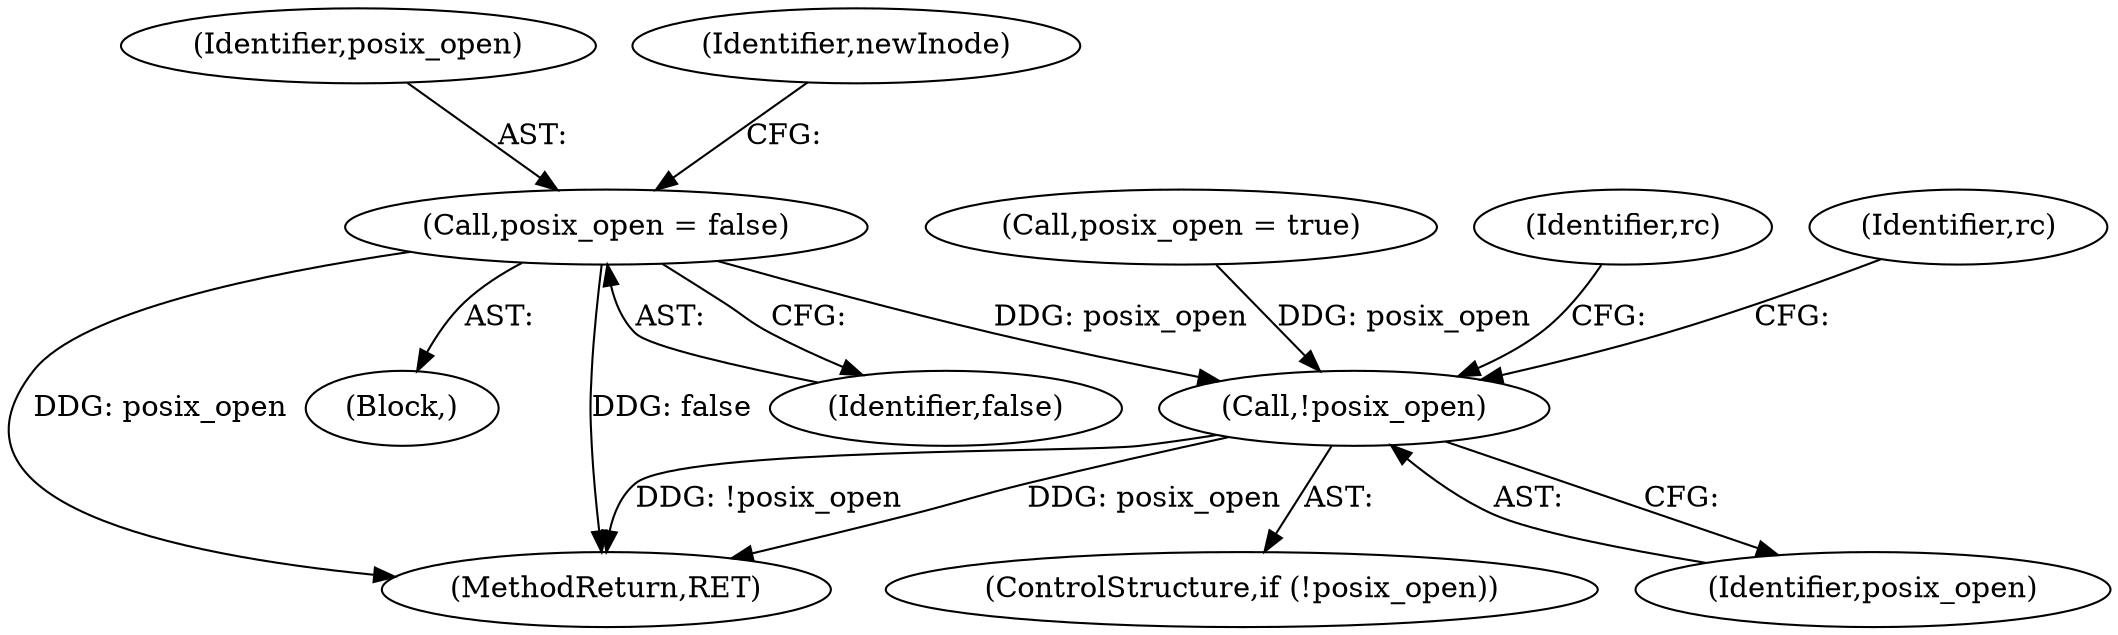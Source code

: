 digraph "0_linux_88d7d4e4a439f32acc56a6d860e415ee71d3df08@API" {
"1000133" [label="(Call,posix_open = false)"];
"1000378" [label="(Call,!posix_open)"];
"1000379" [label="(Identifier,posix_open)"];
"1000381" [label="(Identifier,rc)"];
"1000501" [label="(MethodReturn,RET)"];
"1000366" [label="(Call,posix_open = true)"];
"1000135" [label="(Identifier,false)"];
"1000134" [label="(Identifier,posix_open)"];
"1000377" [label="(ControlStructure,if (!posix_open))"];
"1000378" [label="(Call,!posix_open)"];
"1000115" [label="(Block,)"];
"1000406" [label="(Identifier,rc)"];
"1000133" [label="(Call,posix_open = false)"];
"1000142" [label="(Identifier,newInode)"];
"1000133" -> "1000115"  [label="AST: "];
"1000133" -> "1000135"  [label="CFG: "];
"1000134" -> "1000133"  [label="AST: "];
"1000135" -> "1000133"  [label="AST: "];
"1000142" -> "1000133"  [label="CFG: "];
"1000133" -> "1000501"  [label="DDG: posix_open"];
"1000133" -> "1000501"  [label="DDG: false"];
"1000133" -> "1000378"  [label="DDG: posix_open"];
"1000378" -> "1000377"  [label="AST: "];
"1000378" -> "1000379"  [label="CFG: "];
"1000379" -> "1000378"  [label="AST: "];
"1000381" -> "1000378"  [label="CFG: "];
"1000406" -> "1000378"  [label="CFG: "];
"1000378" -> "1000501"  [label="DDG: posix_open"];
"1000378" -> "1000501"  [label="DDG: !posix_open"];
"1000366" -> "1000378"  [label="DDG: posix_open"];
}
